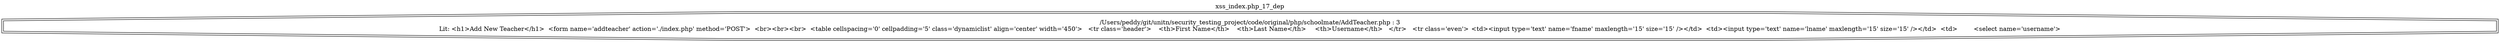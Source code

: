 digraph cfg {
  label="xss_index.php_17_dep";
  labelloc=t;
  n1 [shape=doubleoctagon, label="/Users/peddy/git/unitn/security_testing_project/code/original/php/schoolmate/AddTeacher.php : 3\nLit: <h1>Add New Teacher</h1>  <form name='addteacher' action='./index.php' method='POST'>  <br><br><br>  <table cellspacing='0' cellpadding='5' class='dynamiclist' align='center' width='450'>   <tr class='header'>	<th>First Name</th>	<th>Last Name</th>	<th>Username</th>   </tr>   <tr class='even'>	<td><input type='text' name='fname' maxlength='15' size='15' /></td>	<td><input type='text' name='lname' maxlength='15' size='15' /></td>	<td>	 <select name='username'>\n"];
}
